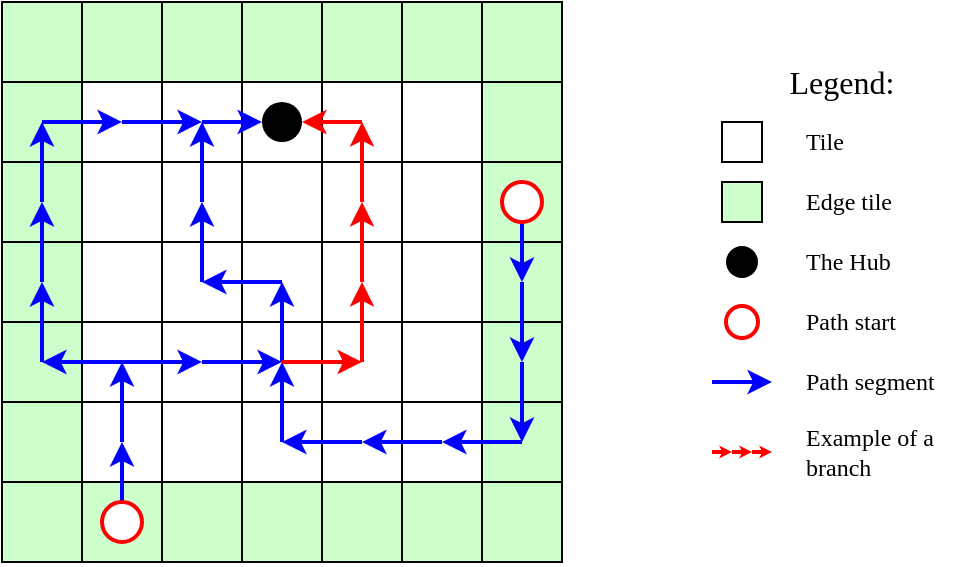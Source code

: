 <mxfile version="24.4.13" type="device">
  <diagram name="Page-1" id="6fXwkw4mov5lV1BdZa61">
    <mxGraphModel dx="1434" dy="836" grid="1" gridSize="5" guides="0" tooltips="1" connect="0" arrows="0" fold="1" page="1" pageScale="1" pageWidth="850" pageHeight="1100" math="0" shadow="0">
      <root>
        <mxCell id="0" />
        <mxCell id="1" parent="0" />
        <mxCell id="FAh_xGyPlavag0f4ykLB-20" value="" style="whiteSpace=wrap;html=1;aspect=fixed;fillColor=#CCFFCC;" parent="1" vertex="1">
          <mxGeometry x="180" y="320" width="280" height="280" as="geometry" />
        </mxCell>
        <mxCell id="FAh_xGyPlavag0f4ykLB-21" value="" style="whiteSpace=wrap;html=1;aspect=fixed;strokeColor=none;" parent="1" vertex="1">
          <mxGeometry x="220" y="360" width="200" height="200" as="geometry" />
        </mxCell>
        <mxCell id="FAh_xGyPlavag0f4ykLB-22" value="" style="endArrow=none;html=1;rounded=0;" parent="1" edge="1">
          <mxGeometry width="50" height="50" relative="1" as="geometry">
            <mxPoint x="220" y="600" as="sourcePoint" />
            <mxPoint x="220" y="320" as="targetPoint" />
          </mxGeometry>
        </mxCell>
        <mxCell id="FAh_xGyPlavag0f4ykLB-23" value="" style="endArrow=none;html=1;rounded=0;" parent="1" edge="1">
          <mxGeometry width="50" height="50" relative="1" as="geometry">
            <mxPoint x="260" y="600" as="sourcePoint" />
            <mxPoint x="260" y="320" as="targetPoint" />
          </mxGeometry>
        </mxCell>
        <mxCell id="FAh_xGyPlavag0f4ykLB-24" value="" style="endArrow=none;html=1;rounded=0;" parent="1" edge="1">
          <mxGeometry width="50" height="50" relative="1" as="geometry">
            <mxPoint x="300" y="600" as="sourcePoint" />
            <mxPoint x="300" y="320" as="targetPoint" />
          </mxGeometry>
        </mxCell>
        <mxCell id="FAh_xGyPlavag0f4ykLB-25" value="" style="endArrow=none;html=1;rounded=0;" parent="1" edge="1">
          <mxGeometry width="50" height="50" relative="1" as="geometry">
            <mxPoint x="340" y="600" as="sourcePoint" />
            <mxPoint x="340" y="320" as="targetPoint" />
          </mxGeometry>
        </mxCell>
        <mxCell id="FAh_xGyPlavag0f4ykLB-26" value="" style="endArrow=none;html=1;rounded=0;" parent="1" edge="1">
          <mxGeometry width="50" height="50" relative="1" as="geometry">
            <mxPoint x="380" y="600" as="sourcePoint" />
            <mxPoint x="380" y="320" as="targetPoint" />
          </mxGeometry>
        </mxCell>
        <mxCell id="FAh_xGyPlavag0f4ykLB-27" value="" style="endArrow=none;html=1;rounded=0;" parent="1" edge="1">
          <mxGeometry width="50" height="50" relative="1" as="geometry">
            <mxPoint x="420" y="600" as="sourcePoint" />
            <mxPoint x="420" y="320" as="targetPoint" />
          </mxGeometry>
        </mxCell>
        <mxCell id="FAh_xGyPlavag0f4ykLB-28" value="" style="endArrow=none;html=1;rounded=0;" parent="1" edge="1">
          <mxGeometry width="50" height="50" relative="1" as="geometry">
            <mxPoint x="180" y="360" as="sourcePoint" />
            <mxPoint x="460" y="360" as="targetPoint" />
          </mxGeometry>
        </mxCell>
        <mxCell id="FAh_xGyPlavag0f4ykLB-29" value="" style="endArrow=none;html=1;rounded=0;" parent="1" edge="1">
          <mxGeometry width="50" height="50" relative="1" as="geometry">
            <mxPoint x="180" y="400" as="sourcePoint" />
            <mxPoint x="460" y="400" as="targetPoint" />
          </mxGeometry>
        </mxCell>
        <mxCell id="FAh_xGyPlavag0f4ykLB-30" value="" style="endArrow=none;html=1;rounded=0;" parent="1" edge="1">
          <mxGeometry width="50" height="50" relative="1" as="geometry">
            <mxPoint x="180" y="440" as="sourcePoint" />
            <mxPoint x="460" y="440" as="targetPoint" />
          </mxGeometry>
        </mxCell>
        <mxCell id="FAh_xGyPlavag0f4ykLB-31" value="" style="endArrow=none;html=1;rounded=0;" parent="1" edge="1">
          <mxGeometry width="50" height="50" relative="1" as="geometry">
            <mxPoint x="180" y="480" as="sourcePoint" />
            <mxPoint x="460" y="480" as="targetPoint" />
          </mxGeometry>
        </mxCell>
        <mxCell id="FAh_xGyPlavag0f4ykLB-32" value="" style="endArrow=none;html=1;rounded=0;" parent="1" edge="1">
          <mxGeometry width="50" height="50" relative="1" as="geometry">
            <mxPoint x="180" y="520" as="sourcePoint" />
            <mxPoint x="460" y="520" as="targetPoint" />
          </mxGeometry>
        </mxCell>
        <mxCell id="FAh_xGyPlavag0f4ykLB-33" value="" style="endArrow=none;html=1;rounded=0;" parent="1" edge="1">
          <mxGeometry width="50" height="50" relative="1" as="geometry">
            <mxPoint x="180" y="560" as="sourcePoint" />
            <mxPoint x="460" y="560" as="targetPoint" />
          </mxGeometry>
        </mxCell>
        <mxCell id="FAh_xGyPlavag0f4ykLB-36" value="" style="ellipse;whiteSpace=wrap;html=1;aspect=fixed;strokeWidth=2;strokeColor=none;fillColor=#000000;" parent="1" vertex="1">
          <mxGeometry x="310" y="370" width="20" height="20" as="geometry" />
        </mxCell>
        <mxCell id="FAh_xGyPlavag0f4ykLB-38" value="" style="endArrow=classic;html=1;rounded=0;strokeWidth=2;strokeColor=#0000FF;" parent="1" edge="1">
          <mxGeometry width="50" height="50" relative="1" as="geometry">
            <mxPoint x="240" y="580" as="sourcePoint" />
            <mxPoint x="240" y="540" as="targetPoint" />
          </mxGeometry>
        </mxCell>
        <mxCell id="FAh_xGyPlavag0f4ykLB-39" value="" style="endArrow=classic;html=1;rounded=0;strokeWidth=2;strokeColor=#0000FF;" parent="1" edge="1">
          <mxGeometry width="50" height="50" relative="1" as="geometry">
            <mxPoint x="240" y="540" as="sourcePoint" />
            <mxPoint x="240" y="500" as="targetPoint" />
          </mxGeometry>
        </mxCell>
        <mxCell id="FAh_xGyPlavag0f4ykLB-40" value="" style="endArrow=classic;html=1;rounded=0;strokeWidth=2;strokeColor=#0000FF;" parent="1" edge="1">
          <mxGeometry width="50" height="50" relative="1" as="geometry">
            <mxPoint x="240" y="500" as="sourcePoint" />
            <mxPoint x="280" y="500" as="targetPoint" />
          </mxGeometry>
        </mxCell>
        <mxCell id="FAh_xGyPlavag0f4ykLB-41" value="" style="endArrow=classic;html=1;rounded=0;strokeWidth=2;strokeColor=#0000FF;" parent="1" edge="1">
          <mxGeometry width="50" height="50" relative="1" as="geometry">
            <mxPoint x="280" y="500" as="sourcePoint" />
            <mxPoint x="320" y="500" as="targetPoint" />
          </mxGeometry>
        </mxCell>
        <mxCell id="FAh_xGyPlavag0f4ykLB-42" value="" style="endArrow=classic;html=1;rounded=0;strokeWidth=2;strokeColor=#0000FF;" parent="1" edge="1">
          <mxGeometry width="50" height="50" relative="1" as="geometry">
            <mxPoint x="320" y="500" as="sourcePoint" />
            <mxPoint x="320" y="460" as="targetPoint" />
          </mxGeometry>
        </mxCell>
        <mxCell id="FAh_xGyPlavag0f4ykLB-44" value="" style="endArrow=classic;html=1;rounded=0;strokeWidth=2;strokeColor=#0000FF;" parent="1" edge="1">
          <mxGeometry width="50" height="50" relative="1" as="geometry">
            <mxPoint x="200" y="500" as="sourcePoint" />
            <mxPoint x="200" y="460" as="targetPoint" />
          </mxGeometry>
        </mxCell>
        <mxCell id="FAh_xGyPlavag0f4ykLB-45" value="" style="endArrow=classic;html=1;rounded=0;strokeWidth=2;strokeColor=#0000FF;" parent="1" edge="1">
          <mxGeometry width="50" height="50" relative="1" as="geometry">
            <mxPoint x="200" y="420" as="sourcePoint" />
            <mxPoint x="200" y="380" as="targetPoint" />
          </mxGeometry>
        </mxCell>
        <mxCell id="FAh_xGyPlavag0f4ykLB-49" value="" style="endArrow=classic;html=1;rounded=0;strokeWidth=2;strokeColor=#0000FF;" parent="1" edge="1">
          <mxGeometry width="50" height="50" relative="1" as="geometry">
            <mxPoint x="440" y="540" as="sourcePoint" />
            <mxPoint x="400" y="540" as="targetPoint" />
          </mxGeometry>
        </mxCell>
        <mxCell id="FAh_xGyPlavag0f4ykLB-50" value="" style="endArrow=classic;html=1;rounded=0;strokeWidth=2;strokeColor=#0000FF;" parent="1" edge="1">
          <mxGeometry width="50" height="50" relative="1" as="geometry">
            <mxPoint x="440" y="420" as="sourcePoint" />
            <mxPoint x="440" y="460" as="targetPoint" />
          </mxGeometry>
        </mxCell>
        <mxCell id="FAh_xGyPlavag0f4ykLB-51" value="" style="endArrow=classic;html=1;rounded=0;strokeWidth=2;strokeColor=#0000FF;" parent="1" edge="1">
          <mxGeometry width="50" height="50" relative="1" as="geometry">
            <mxPoint x="440" y="460" as="sourcePoint" />
            <mxPoint x="440" y="500" as="targetPoint" />
          </mxGeometry>
        </mxCell>
        <mxCell id="FAh_xGyPlavag0f4ykLB-52" value="" style="endArrow=classic;html=1;rounded=0;strokeWidth=2;strokeColor=#0000FF;" parent="1" edge="1">
          <mxGeometry width="50" height="50" relative="1" as="geometry">
            <mxPoint x="440" y="500" as="sourcePoint" />
            <mxPoint x="440" y="540" as="targetPoint" />
          </mxGeometry>
        </mxCell>
        <mxCell id="FAh_xGyPlavag0f4ykLB-55" value="" style="endArrow=classic;html=1;rounded=0;strokeWidth=2;strokeColor=#0000FF;" parent="1" edge="1">
          <mxGeometry width="50" height="50" relative="1" as="geometry">
            <mxPoint x="240" y="500" as="sourcePoint" />
            <mxPoint x="200" y="500" as="targetPoint" />
          </mxGeometry>
        </mxCell>
        <mxCell id="FAh_xGyPlavag0f4ykLB-56" value="" style="endArrow=classic;html=1;rounded=0;strokeWidth=2;strokeColor=#0000FF;" parent="1" edge="1">
          <mxGeometry width="50" height="50" relative="1" as="geometry">
            <mxPoint x="320" y="460" as="sourcePoint" />
            <mxPoint x="280" y="460" as="targetPoint" />
          </mxGeometry>
        </mxCell>
        <mxCell id="FAh_xGyPlavag0f4ykLB-57" value="" style="endArrow=classic;html=1;rounded=0;strokeWidth=2;strokeColor=#0000FF;" parent="1" edge="1">
          <mxGeometry width="50" height="50" relative="1" as="geometry">
            <mxPoint x="280" y="420" as="sourcePoint" />
            <mxPoint x="280" y="380" as="targetPoint" />
          </mxGeometry>
        </mxCell>
        <mxCell id="FAh_xGyPlavag0f4ykLB-58" value="" style="endArrow=classic;html=1;rounded=0;strokeWidth=2;strokeColor=#0000FF;" parent="1" edge="1">
          <mxGeometry width="50" height="50" relative="1" as="geometry">
            <mxPoint x="280" y="380" as="sourcePoint" />
            <mxPoint x="310" y="380" as="targetPoint" />
          </mxGeometry>
        </mxCell>
        <mxCell id="FAh_xGyPlavag0f4ykLB-59" value="" style="endArrow=classic;html=1;rounded=0;strokeWidth=2;strokeColor=#0000FF;" parent="1" edge="1">
          <mxGeometry width="50" height="50" relative="1" as="geometry">
            <mxPoint x="200" y="380" as="sourcePoint" />
            <mxPoint x="240" y="380" as="targetPoint" />
          </mxGeometry>
        </mxCell>
        <mxCell id="FAh_xGyPlavag0f4ykLB-60" value="" style="endArrow=classic;html=1;rounded=0;strokeWidth=2;strokeColor=#0000FF;" parent="1" edge="1">
          <mxGeometry width="50" height="50" relative="1" as="geometry">
            <mxPoint x="240" y="380" as="sourcePoint" />
            <mxPoint x="280" y="380" as="targetPoint" />
          </mxGeometry>
        </mxCell>
        <mxCell id="FAh_xGyPlavag0f4ykLB-65" value="" style="endArrow=classic;html=1;rounded=0;strokeWidth=2;strokeColor=#0000FF;" parent="1" edge="1">
          <mxGeometry width="50" height="50" relative="1" as="geometry">
            <mxPoint x="400" y="540" as="sourcePoint" />
            <mxPoint x="360" y="540" as="targetPoint" />
          </mxGeometry>
        </mxCell>
        <mxCell id="FAh_xGyPlavag0f4ykLB-66" value="" style="endArrow=classic;html=1;rounded=0;strokeWidth=2;strokeColor=#0000FF;" parent="1" edge="1">
          <mxGeometry width="50" height="50" relative="1" as="geometry">
            <mxPoint x="360" y="540" as="sourcePoint" />
            <mxPoint x="320" y="540" as="targetPoint" />
          </mxGeometry>
        </mxCell>
        <mxCell id="FAh_xGyPlavag0f4ykLB-67" value="" style="endArrow=classic;html=1;rounded=0;strokeWidth=2;strokeColor=#0000FF;" parent="1" edge="1">
          <mxGeometry width="50" height="50" relative="1" as="geometry">
            <mxPoint x="320" y="540" as="sourcePoint" />
            <mxPoint x="320" y="500" as="targetPoint" />
          </mxGeometry>
        </mxCell>
        <mxCell id="FAh_xGyPlavag0f4ykLB-68" value="" style="endArrow=classic;html=1;rounded=0;strokeWidth=2;strokeColor=#FF0000;" parent="1" edge="1">
          <mxGeometry width="50" height="50" relative="1" as="geometry">
            <mxPoint x="320" y="500" as="sourcePoint" />
            <mxPoint x="360" y="500" as="targetPoint" />
          </mxGeometry>
        </mxCell>
        <mxCell id="FAh_xGyPlavag0f4ykLB-69" value="" style="endArrow=classic;html=1;rounded=0;strokeWidth=2;strokeColor=#FF0000;" parent="1" edge="1">
          <mxGeometry width="50" height="50" relative="1" as="geometry">
            <mxPoint x="360" y="500" as="sourcePoint" />
            <mxPoint x="360" y="460" as="targetPoint" />
          </mxGeometry>
        </mxCell>
        <mxCell id="FAh_xGyPlavag0f4ykLB-70" value="" style="endArrow=classic;html=1;rounded=0;strokeWidth=2;strokeColor=#FF0000;" parent="1" edge="1">
          <mxGeometry width="50" height="50" relative="1" as="geometry">
            <mxPoint x="360" y="420" as="sourcePoint" />
            <mxPoint x="360" y="380" as="targetPoint" />
          </mxGeometry>
        </mxCell>
        <mxCell id="FAh_xGyPlavag0f4ykLB-71" value="" style="endArrow=classic;html=1;rounded=0;strokeWidth=2;strokeColor=#FF0000;" parent="1" edge="1">
          <mxGeometry width="50" height="50" relative="1" as="geometry">
            <mxPoint x="360" y="380" as="sourcePoint" />
            <mxPoint x="330" y="380" as="targetPoint" />
          </mxGeometry>
        </mxCell>
        <mxCell id="FAh_xGyPlavag0f4ykLB-72" value="" style="endArrow=classic;html=1;rounded=0;strokeWidth=2;strokeColor=#FF0000;" parent="1" edge="1">
          <mxGeometry width="50" height="50" relative="1" as="geometry">
            <mxPoint x="360" y="460" as="sourcePoint" />
            <mxPoint x="360" y="420" as="targetPoint" />
          </mxGeometry>
        </mxCell>
        <mxCell id="FAh_xGyPlavag0f4ykLB-73" value="" style="endArrow=classic;html=1;rounded=0;strokeWidth=2;strokeColor=#0000FF;" parent="1" edge="1">
          <mxGeometry width="50" height="50" relative="1" as="geometry">
            <mxPoint x="280" y="460" as="sourcePoint" />
            <mxPoint x="280" y="420" as="targetPoint" />
          </mxGeometry>
        </mxCell>
        <mxCell id="FAh_xGyPlavag0f4ykLB-74" value="" style="endArrow=classic;html=1;rounded=0;strokeWidth=2;strokeColor=#0000FF;" parent="1" edge="1">
          <mxGeometry width="50" height="50" relative="1" as="geometry">
            <mxPoint x="200" y="460" as="sourcePoint" />
            <mxPoint x="200" y="420" as="targetPoint" />
          </mxGeometry>
        </mxCell>
        <mxCell id="FAh_xGyPlavag0f4ykLB-34" value="" style="ellipse;whiteSpace=wrap;html=1;aspect=fixed;strokeWidth=2;strokeColor=#FF0000;" parent="1" vertex="1">
          <mxGeometry x="230" y="570" width="20" height="20" as="geometry" />
        </mxCell>
        <mxCell id="FAh_xGyPlavag0f4ykLB-35" value="" style="ellipse;whiteSpace=wrap;html=1;aspect=fixed;strokeWidth=2;strokeColor=#FF0000;" parent="1" vertex="1">
          <mxGeometry x="430" y="410" width="20" height="20" as="geometry" />
        </mxCell>
        <mxCell id="FAh_xGyPlavag0f4ykLB-77" value="" style="whiteSpace=wrap;html=1;aspect=fixed;" parent="1" vertex="1">
          <mxGeometry x="540" y="380" width="20" height="20" as="geometry" />
        </mxCell>
        <mxCell id="FAh_xGyPlavag0f4ykLB-79" value="Tile" style="text;html=1;align=left;verticalAlign=middle;whiteSpace=wrap;rounded=0;fontFamily=&quot;Latin Mono Regular 12&quot;;fontSize=12;" parent="1" vertex="1">
          <mxGeometry x="580" y="380" width="80" height="20" as="geometry" />
        </mxCell>
        <mxCell id="FAh_xGyPlavag0f4ykLB-80" value="Legend:" style="text;html=1;align=center;verticalAlign=middle;whiteSpace=wrap;rounded=0;fontFamily=&quot;Latin Mono Regular 12&quot;;fontSize=16;" parent="1" vertex="1">
          <mxGeometry x="540" y="340" width="120" height="40" as="geometry" />
        </mxCell>
        <mxCell id="FAh_xGyPlavag0f4ykLB-81" value="" style="whiteSpace=wrap;html=1;aspect=fixed;fillColor=#CCFFCC;" parent="1" vertex="1">
          <mxGeometry x="540" y="410" width="20" height="20" as="geometry" />
        </mxCell>
        <mxCell id="FAh_xGyPlavag0f4ykLB-82" value="Edge tile" style="text;html=1;align=left;verticalAlign=middle;whiteSpace=wrap;rounded=0;fontFamily=&quot;Latin Mono Regular 12&quot;;fontSize=12;" parent="1" vertex="1">
          <mxGeometry x="580" y="410" width="80" height="20" as="geometry" />
        </mxCell>
        <mxCell id="FAh_xGyPlavag0f4ykLB-83" value="" style="ellipse;whiteSpace=wrap;html=1;aspect=fixed;strokeWidth=2;strokeColor=none;fillColor=#000000;" parent="1" vertex="1">
          <mxGeometry x="542" y="442" width="16" height="16" as="geometry" />
        </mxCell>
        <mxCell id="FAh_xGyPlavag0f4ykLB-84" value="The Hub" style="text;html=1;align=left;verticalAlign=middle;whiteSpace=wrap;rounded=0;fontFamily=&quot;Latin Mono Regular 12&quot;;fontSize=12;" parent="1" vertex="1">
          <mxGeometry x="580" y="440" width="80" height="20" as="geometry" />
        </mxCell>
        <mxCell id="FAh_xGyPlavag0f4ykLB-85" value="" style="ellipse;whiteSpace=wrap;html=1;aspect=fixed;strokeWidth=2;strokeColor=#FF0000;" parent="1" vertex="1">
          <mxGeometry x="542" y="472" width="16" height="16" as="geometry" />
        </mxCell>
        <mxCell id="FAh_xGyPlavag0f4ykLB-86" value="Path start" style="text;html=1;align=left;verticalAlign=middle;whiteSpace=wrap;rounded=0;fontFamily=&quot;Latin Mono Regular 12&quot;;fontSize=12;" parent="1" vertex="1">
          <mxGeometry x="580" y="470" width="80" height="20" as="geometry" />
        </mxCell>
        <mxCell id="FAh_xGyPlavag0f4ykLB-87" value="" style="endArrow=classic;html=1;rounded=0;strokeWidth=2;strokeColor=#0000FF;" parent="1" edge="1">
          <mxGeometry width="50" height="50" relative="1" as="geometry">
            <mxPoint x="535" y="510" as="sourcePoint" />
            <mxPoint x="565" y="510" as="targetPoint" />
          </mxGeometry>
        </mxCell>
        <mxCell id="FAh_xGyPlavag0f4ykLB-88" value="Path segment" style="text;html=1;align=left;verticalAlign=middle;whiteSpace=wrap;rounded=0;fontFamily=&quot;Latin Mono Regular 12&quot;;fontSize=12;" parent="1" vertex="1">
          <mxGeometry x="580" y="500" width="80" height="20" as="geometry" />
        </mxCell>
        <mxCell id="FAh_xGyPlavag0f4ykLB-89" value="" style="endArrow=classic;html=1;rounded=0;strokeWidth=2;strokeColor=#FF0000;endSize=0;startSize=6;" parent="1" edge="1">
          <mxGeometry width="50" height="50" relative="1" as="geometry">
            <mxPoint x="535" y="545" as="sourcePoint" />
            <mxPoint x="545" y="545" as="targetPoint" />
          </mxGeometry>
        </mxCell>
        <mxCell id="FAh_xGyPlavag0f4ykLB-90" value="" style="endArrow=classic;html=1;rounded=0;strokeWidth=2;strokeColor=#FF0000;endSize=0;startSize=6;" parent="1" edge="1">
          <mxGeometry width="50" height="50" relative="1" as="geometry">
            <mxPoint x="545" y="545" as="sourcePoint" />
            <mxPoint x="555" y="545" as="targetPoint" />
          </mxGeometry>
        </mxCell>
        <mxCell id="FAh_xGyPlavag0f4ykLB-91" value="" style="endArrow=classic;html=1;rounded=0;strokeWidth=2;strokeColor=#FF0000;endSize=0;startSize=6;" parent="1" edge="1">
          <mxGeometry width="50" height="50" relative="1" as="geometry">
            <mxPoint x="555" y="545" as="sourcePoint" />
            <mxPoint x="565" y="545" as="targetPoint" />
          </mxGeometry>
        </mxCell>
        <mxCell id="FAh_xGyPlavag0f4ykLB-92" value="Example of a branch" style="text;html=1;align=left;verticalAlign=middle;whiteSpace=wrap;rounded=0;fontFamily=&quot;Latin Mono Regular 12&quot;;fontSize=12;" parent="1" vertex="1">
          <mxGeometry x="580" y="530" width="80" height="30" as="geometry" />
        </mxCell>
      </root>
    </mxGraphModel>
  </diagram>
</mxfile>
